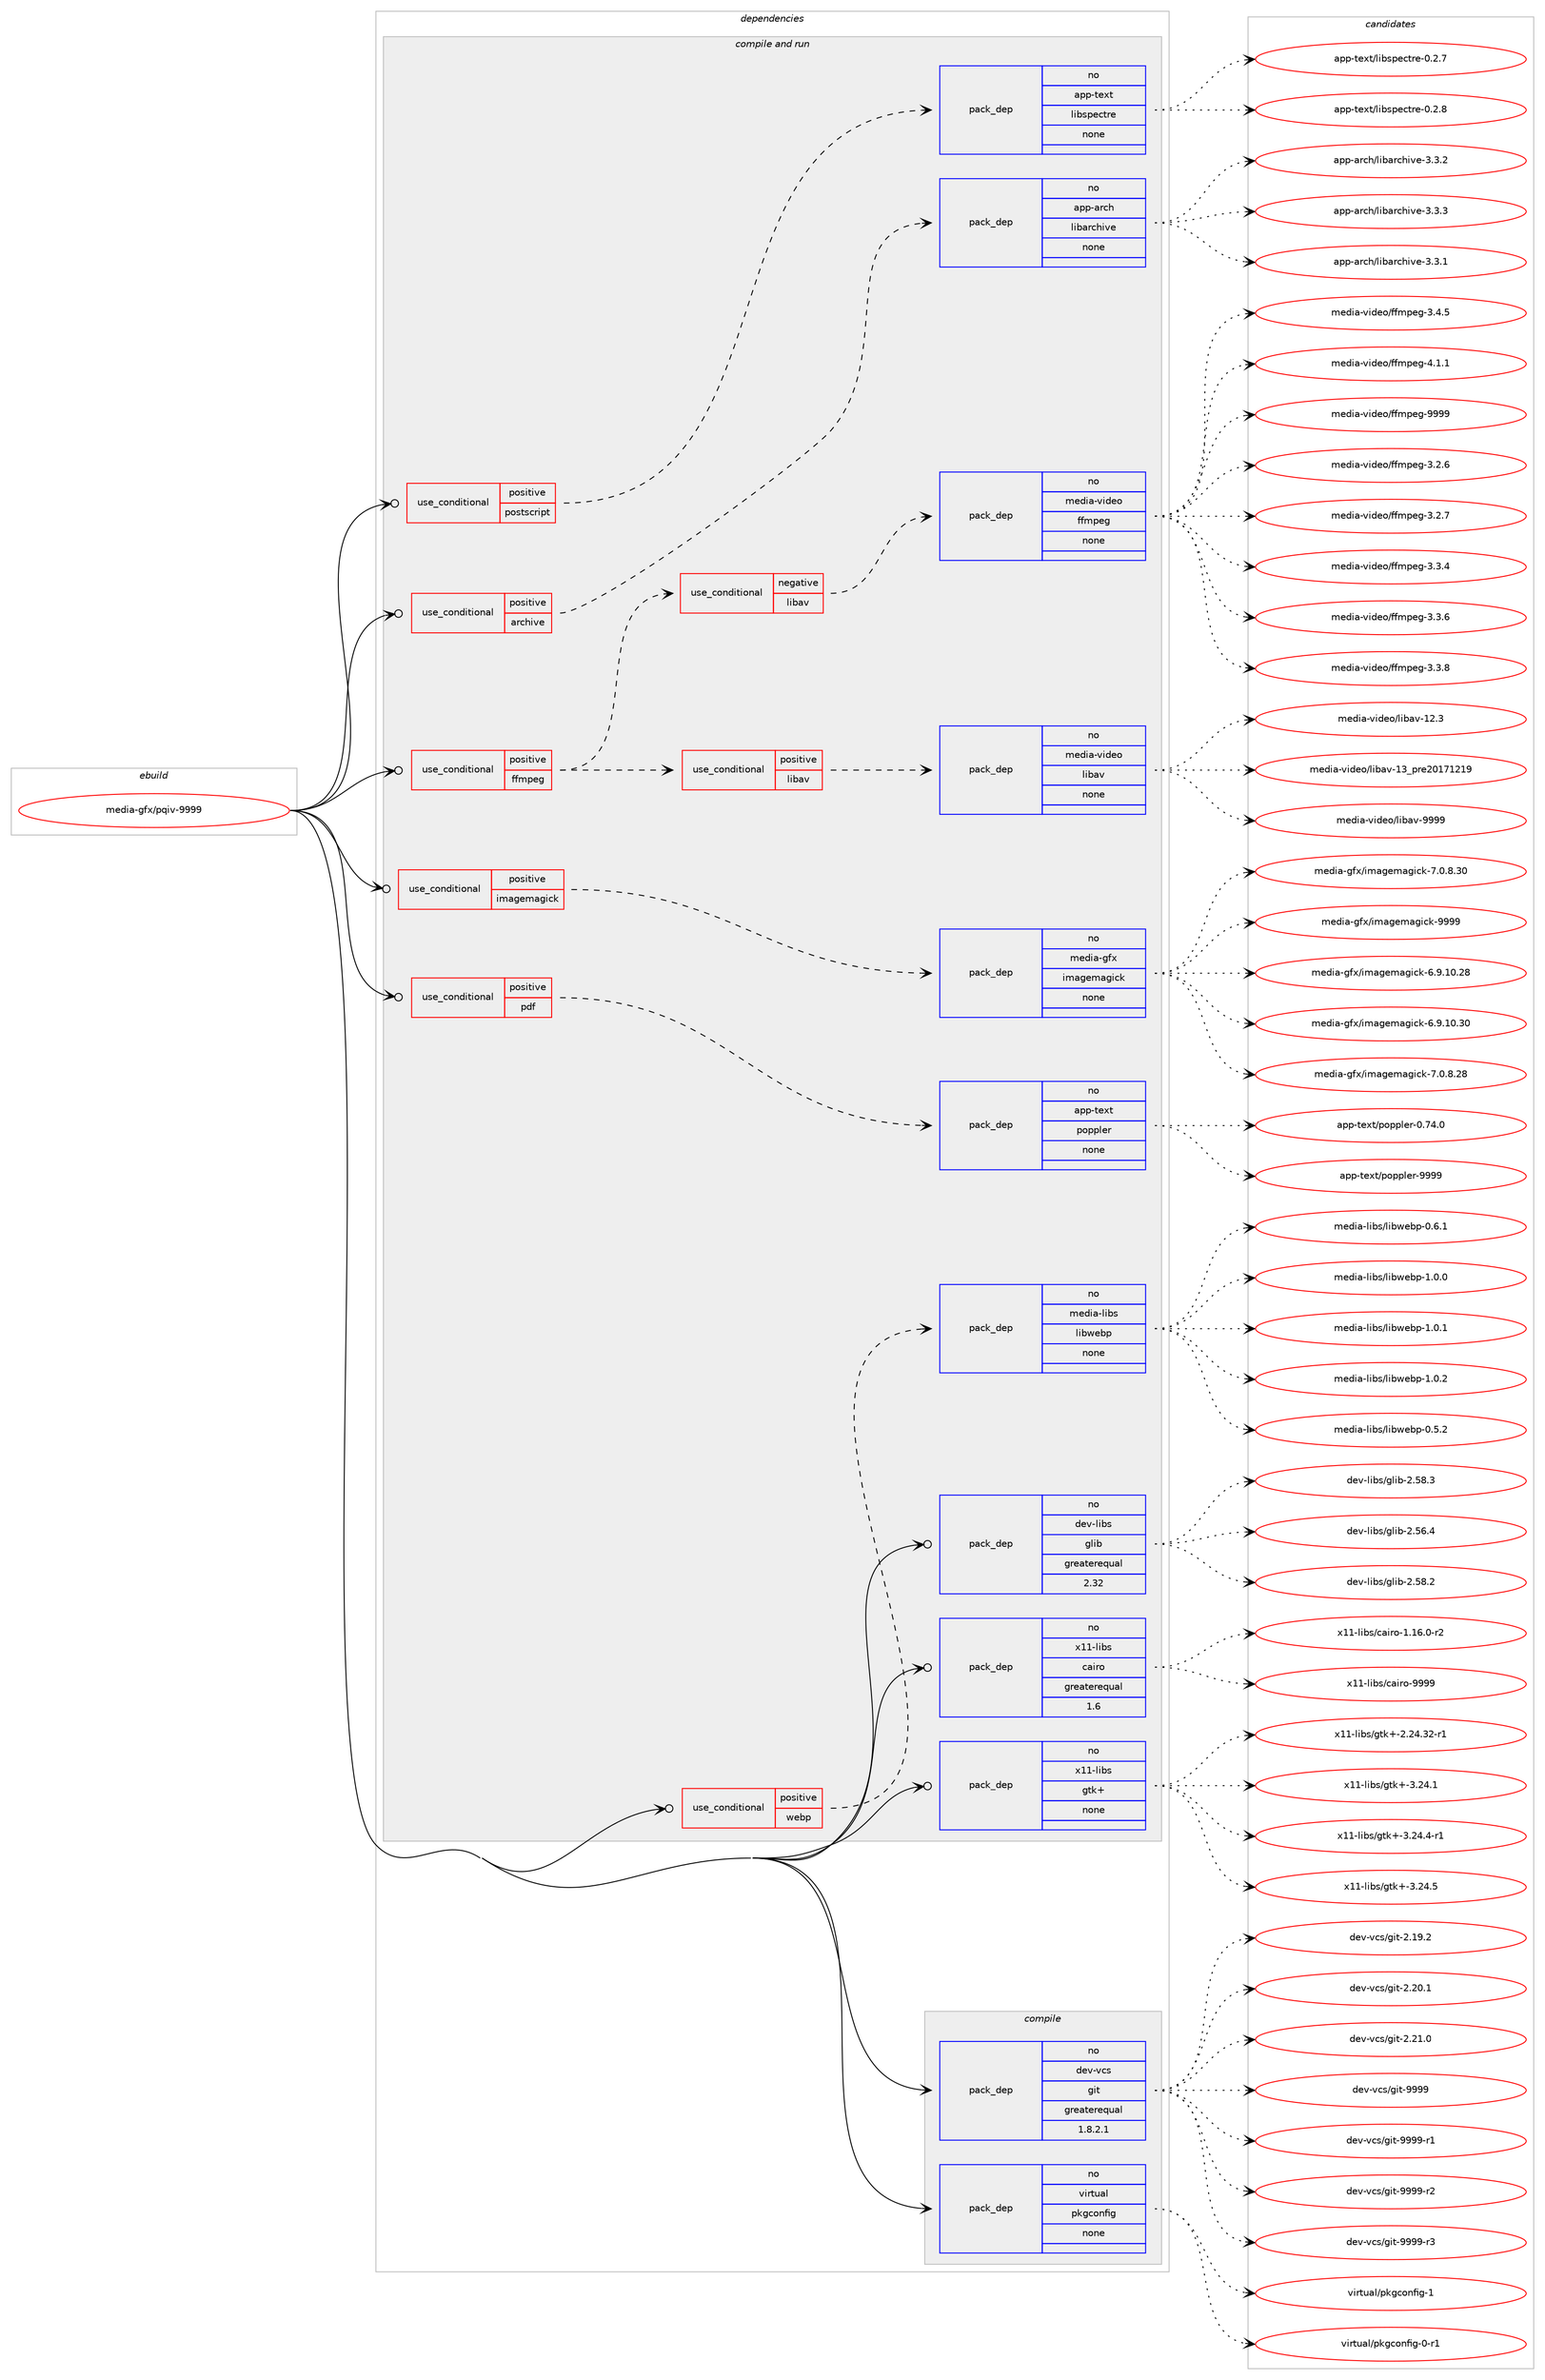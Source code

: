 digraph prolog {

# *************
# Graph options
# *************

newrank=true;
concentrate=true;
compound=true;
graph [rankdir=LR,fontname=Helvetica,fontsize=10,ranksep=1.5];#, ranksep=2.5, nodesep=0.2];
edge  [arrowhead=vee];
node  [fontname=Helvetica,fontsize=10];

# **********
# The ebuild
# **********

subgraph cluster_leftcol {
color=gray;
rank=same;
label=<<i>ebuild</i>>;
id [label="media-gfx/pqiv-9999", color=red, width=4, href="../media-gfx/pqiv-9999.svg"];
}

# ****************
# The dependencies
# ****************

subgraph cluster_midcol {
color=gray;
label=<<i>dependencies</i>>;
subgraph cluster_compile {
fillcolor="#eeeeee";
style=filled;
label=<<i>compile</i>>;
subgraph pack1148460 {
dependency1607320 [label=<<TABLE BORDER="0" CELLBORDER="1" CELLSPACING="0" CELLPADDING="4" WIDTH="220"><TR><TD ROWSPAN="6" CELLPADDING="30">pack_dep</TD></TR><TR><TD WIDTH="110">no</TD></TR><TR><TD>dev-vcs</TD></TR><TR><TD>git</TD></TR><TR><TD>greaterequal</TD></TR><TR><TD>1.8.2.1</TD></TR></TABLE>>, shape=none, color=blue];
}
id:e -> dependency1607320:w [weight=20,style="solid",arrowhead="vee"];
subgraph pack1148461 {
dependency1607321 [label=<<TABLE BORDER="0" CELLBORDER="1" CELLSPACING="0" CELLPADDING="4" WIDTH="220"><TR><TD ROWSPAN="6" CELLPADDING="30">pack_dep</TD></TR><TR><TD WIDTH="110">no</TD></TR><TR><TD>virtual</TD></TR><TR><TD>pkgconfig</TD></TR><TR><TD>none</TD></TR><TR><TD></TD></TR></TABLE>>, shape=none, color=blue];
}
id:e -> dependency1607321:w [weight=20,style="solid",arrowhead="vee"];
}
subgraph cluster_compileandrun {
fillcolor="#eeeeee";
style=filled;
label=<<i>compile and run</i>>;
subgraph cond433239 {
dependency1607322 [label=<<TABLE BORDER="0" CELLBORDER="1" CELLSPACING="0" CELLPADDING="4"><TR><TD ROWSPAN="3" CELLPADDING="10">use_conditional</TD></TR><TR><TD>positive</TD></TR><TR><TD>archive</TD></TR></TABLE>>, shape=none, color=red];
subgraph pack1148462 {
dependency1607323 [label=<<TABLE BORDER="0" CELLBORDER="1" CELLSPACING="0" CELLPADDING="4" WIDTH="220"><TR><TD ROWSPAN="6" CELLPADDING="30">pack_dep</TD></TR><TR><TD WIDTH="110">no</TD></TR><TR><TD>app-arch</TD></TR><TR><TD>libarchive</TD></TR><TR><TD>none</TD></TR><TR><TD></TD></TR></TABLE>>, shape=none, color=blue];
}
dependency1607322:e -> dependency1607323:w [weight=20,style="dashed",arrowhead="vee"];
}
id:e -> dependency1607322:w [weight=20,style="solid",arrowhead="odotvee"];
subgraph cond433240 {
dependency1607324 [label=<<TABLE BORDER="0" CELLBORDER="1" CELLSPACING="0" CELLPADDING="4"><TR><TD ROWSPAN="3" CELLPADDING="10">use_conditional</TD></TR><TR><TD>positive</TD></TR><TR><TD>ffmpeg</TD></TR></TABLE>>, shape=none, color=red];
subgraph cond433241 {
dependency1607325 [label=<<TABLE BORDER="0" CELLBORDER="1" CELLSPACING="0" CELLPADDING="4"><TR><TD ROWSPAN="3" CELLPADDING="10">use_conditional</TD></TR><TR><TD>negative</TD></TR><TR><TD>libav</TD></TR></TABLE>>, shape=none, color=red];
subgraph pack1148463 {
dependency1607326 [label=<<TABLE BORDER="0" CELLBORDER="1" CELLSPACING="0" CELLPADDING="4" WIDTH="220"><TR><TD ROWSPAN="6" CELLPADDING="30">pack_dep</TD></TR><TR><TD WIDTH="110">no</TD></TR><TR><TD>media-video</TD></TR><TR><TD>ffmpeg</TD></TR><TR><TD>none</TD></TR><TR><TD></TD></TR></TABLE>>, shape=none, color=blue];
}
dependency1607325:e -> dependency1607326:w [weight=20,style="dashed",arrowhead="vee"];
}
dependency1607324:e -> dependency1607325:w [weight=20,style="dashed",arrowhead="vee"];
subgraph cond433242 {
dependency1607327 [label=<<TABLE BORDER="0" CELLBORDER="1" CELLSPACING="0" CELLPADDING="4"><TR><TD ROWSPAN="3" CELLPADDING="10">use_conditional</TD></TR><TR><TD>positive</TD></TR><TR><TD>libav</TD></TR></TABLE>>, shape=none, color=red];
subgraph pack1148464 {
dependency1607328 [label=<<TABLE BORDER="0" CELLBORDER="1" CELLSPACING="0" CELLPADDING="4" WIDTH="220"><TR><TD ROWSPAN="6" CELLPADDING="30">pack_dep</TD></TR><TR><TD WIDTH="110">no</TD></TR><TR><TD>media-video</TD></TR><TR><TD>libav</TD></TR><TR><TD>none</TD></TR><TR><TD></TD></TR></TABLE>>, shape=none, color=blue];
}
dependency1607327:e -> dependency1607328:w [weight=20,style="dashed",arrowhead="vee"];
}
dependency1607324:e -> dependency1607327:w [weight=20,style="dashed",arrowhead="vee"];
}
id:e -> dependency1607324:w [weight=20,style="solid",arrowhead="odotvee"];
subgraph cond433243 {
dependency1607329 [label=<<TABLE BORDER="0" CELLBORDER="1" CELLSPACING="0" CELLPADDING="4"><TR><TD ROWSPAN="3" CELLPADDING="10">use_conditional</TD></TR><TR><TD>positive</TD></TR><TR><TD>imagemagick</TD></TR></TABLE>>, shape=none, color=red];
subgraph pack1148465 {
dependency1607330 [label=<<TABLE BORDER="0" CELLBORDER="1" CELLSPACING="0" CELLPADDING="4" WIDTH="220"><TR><TD ROWSPAN="6" CELLPADDING="30">pack_dep</TD></TR><TR><TD WIDTH="110">no</TD></TR><TR><TD>media-gfx</TD></TR><TR><TD>imagemagick</TD></TR><TR><TD>none</TD></TR><TR><TD></TD></TR></TABLE>>, shape=none, color=blue];
}
dependency1607329:e -> dependency1607330:w [weight=20,style="dashed",arrowhead="vee"];
}
id:e -> dependency1607329:w [weight=20,style="solid",arrowhead="odotvee"];
subgraph cond433244 {
dependency1607331 [label=<<TABLE BORDER="0" CELLBORDER="1" CELLSPACING="0" CELLPADDING="4"><TR><TD ROWSPAN="3" CELLPADDING="10">use_conditional</TD></TR><TR><TD>positive</TD></TR><TR><TD>pdf</TD></TR></TABLE>>, shape=none, color=red];
subgraph pack1148466 {
dependency1607332 [label=<<TABLE BORDER="0" CELLBORDER="1" CELLSPACING="0" CELLPADDING="4" WIDTH="220"><TR><TD ROWSPAN="6" CELLPADDING="30">pack_dep</TD></TR><TR><TD WIDTH="110">no</TD></TR><TR><TD>app-text</TD></TR><TR><TD>poppler</TD></TR><TR><TD>none</TD></TR><TR><TD></TD></TR></TABLE>>, shape=none, color=blue];
}
dependency1607331:e -> dependency1607332:w [weight=20,style="dashed",arrowhead="vee"];
}
id:e -> dependency1607331:w [weight=20,style="solid",arrowhead="odotvee"];
subgraph cond433245 {
dependency1607333 [label=<<TABLE BORDER="0" CELLBORDER="1" CELLSPACING="0" CELLPADDING="4"><TR><TD ROWSPAN="3" CELLPADDING="10">use_conditional</TD></TR><TR><TD>positive</TD></TR><TR><TD>postscript</TD></TR></TABLE>>, shape=none, color=red];
subgraph pack1148467 {
dependency1607334 [label=<<TABLE BORDER="0" CELLBORDER="1" CELLSPACING="0" CELLPADDING="4" WIDTH="220"><TR><TD ROWSPAN="6" CELLPADDING="30">pack_dep</TD></TR><TR><TD WIDTH="110">no</TD></TR><TR><TD>app-text</TD></TR><TR><TD>libspectre</TD></TR><TR><TD>none</TD></TR><TR><TD></TD></TR></TABLE>>, shape=none, color=blue];
}
dependency1607333:e -> dependency1607334:w [weight=20,style="dashed",arrowhead="vee"];
}
id:e -> dependency1607333:w [weight=20,style="solid",arrowhead="odotvee"];
subgraph cond433246 {
dependency1607335 [label=<<TABLE BORDER="0" CELLBORDER="1" CELLSPACING="0" CELLPADDING="4"><TR><TD ROWSPAN="3" CELLPADDING="10">use_conditional</TD></TR><TR><TD>positive</TD></TR><TR><TD>webp</TD></TR></TABLE>>, shape=none, color=red];
subgraph pack1148468 {
dependency1607336 [label=<<TABLE BORDER="0" CELLBORDER="1" CELLSPACING="0" CELLPADDING="4" WIDTH="220"><TR><TD ROWSPAN="6" CELLPADDING="30">pack_dep</TD></TR><TR><TD WIDTH="110">no</TD></TR><TR><TD>media-libs</TD></TR><TR><TD>libwebp</TD></TR><TR><TD>none</TD></TR><TR><TD></TD></TR></TABLE>>, shape=none, color=blue];
}
dependency1607335:e -> dependency1607336:w [weight=20,style="dashed",arrowhead="vee"];
}
id:e -> dependency1607335:w [weight=20,style="solid",arrowhead="odotvee"];
subgraph pack1148469 {
dependency1607337 [label=<<TABLE BORDER="0" CELLBORDER="1" CELLSPACING="0" CELLPADDING="4" WIDTH="220"><TR><TD ROWSPAN="6" CELLPADDING="30">pack_dep</TD></TR><TR><TD WIDTH="110">no</TD></TR><TR><TD>dev-libs</TD></TR><TR><TD>glib</TD></TR><TR><TD>greaterequal</TD></TR><TR><TD>2.32</TD></TR></TABLE>>, shape=none, color=blue];
}
id:e -> dependency1607337:w [weight=20,style="solid",arrowhead="odotvee"];
subgraph pack1148470 {
dependency1607338 [label=<<TABLE BORDER="0" CELLBORDER="1" CELLSPACING="0" CELLPADDING="4" WIDTH="220"><TR><TD ROWSPAN="6" CELLPADDING="30">pack_dep</TD></TR><TR><TD WIDTH="110">no</TD></TR><TR><TD>x11-libs</TD></TR><TR><TD>cairo</TD></TR><TR><TD>greaterequal</TD></TR><TR><TD>1.6</TD></TR></TABLE>>, shape=none, color=blue];
}
id:e -> dependency1607338:w [weight=20,style="solid",arrowhead="odotvee"];
subgraph pack1148471 {
dependency1607339 [label=<<TABLE BORDER="0" CELLBORDER="1" CELLSPACING="0" CELLPADDING="4" WIDTH="220"><TR><TD ROWSPAN="6" CELLPADDING="30">pack_dep</TD></TR><TR><TD WIDTH="110">no</TD></TR><TR><TD>x11-libs</TD></TR><TR><TD>gtk+</TD></TR><TR><TD>none</TD></TR><TR><TD></TD></TR></TABLE>>, shape=none, color=blue];
}
id:e -> dependency1607339:w [weight=20,style="solid",arrowhead="odotvee"];
}
subgraph cluster_run {
fillcolor="#eeeeee";
style=filled;
label=<<i>run</i>>;
}
}

# **************
# The candidates
# **************

subgraph cluster_choices {
rank=same;
color=gray;
label=<<i>candidates</i>>;

subgraph choice1148460 {
color=black;
nodesep=1;
choice10010111845118991154710310511645504649574650 [label="dev-vcs/git-2.19.2", color=red, width=4,href="../dev-vcs/git-2.19.2.svg"];
choice10010111845118991154710310511645504650484649 [label="dev-vcs/git-2.20.1", color=red, width=4,href="../dev-vcs/git-2.20.1.svg"];
choice10010111845118991154710310511645504650494648 [label="dev-vcs/git-2.21.0", color=red, width=4,href="../dev-vcs/git-2.21.0.svg"];
choice1001011184511899115471031051164557575757 [label="dev-vcs/git-9999", color=red, width=4,href="../dev-vcs/git-9999.svg"];
choice10010111845118991154710310511645575757574511449 [label="dev-vcs/git-9999-r1", color=red, width=4,href="../dev-vcs/git-9999-r1.svg"];
choice10010111845118991154710310511645575757574511450 [label="dev-vcs/git-9999-r2", color=red, width=4,href="../dev-vcs/git-9999-r2.svg"];
choice10010111845118991154710310511645575757574511451 [label="dev-vcs/git-9999-r3", color=red, width=4,href="../dev-vcs/git-9999-r3.svg"];
dependency1607320:e -> choice10010111845118991154710310511645504649574650:w [style=dotted,weight="100"];
dependency1607320:e -> choice10010111845118991154710310511645504650484649:w [style=dotted,weight="100"];
dependency1607320:e -> choice10010111845118991154710310511645504650494648:w [style=dotted,weight="100"];
dependency1607320:e -> choice1001011184511899115471031051164557575757:w [style=dotted,weight="100"];
dependency1607320:e -> choice10010111845118991154710310511645575757574511449:w [style=dotted,weight="100"];
dependency1607320:e -> choice10010111845118991154710310511645575757574511450:w [style=dotted,weight="100"];
dependency1607320:e -> choice10010111845118991154710310511645575757574511451:w [style=dotted,weight="100"];
}
subgraph choice1148461 {
color=black;
nodesep=1;
choice11810511411611797108471121071039911111010210510345484511449 [label="virtual/pkgconfig-0-r1", color=red, width=4,href="../virtual/pkgconfig-0-r1.svg"];
choice1181051141161179710847112107103991111101021051034549 [label="virtual/pkgconfig-1", color=red, width=4,href="../virtual/pkgconfig-1.svg"];
dependency1607321:e -> choice11810511411611797108471121071039911111010210510345484511449:w [style=dotted,weight="100"];
dependency1607321:e -> choice1181051141161179710847112107103991111101021051034549:w [style=dotted,weight="100"];
}
subgraph choice1148462 {
color=black;
nodesep=1;
choice9711211245971149910447108105989711499104105118101455146514649 [label="app-arch/libarchive-3.3.1", color=red, width=4,href="../app-arch/libarchive-3.3.1.svg"];
choice9711211245971149910447108105989711499104105118101455146514650 [label="app-arch/libarchive-3.3.2", color=red, width=4,href="../app-arch/libarchive-3.3.2.svg"];
choice9711211245971149910447108105989711499104105118101455146514651 [label="app-arch/libarchive-3.3.3", color=red, width=4,href="../app-arch/libarchive-3.3.3.svg"];
dependency1607323:e -> choice9711211245971149910447108105989711499104105118101455146514649:w [style=dotted,weight="100"];
dependency1607323:e -> choice9711211245971149910447108105989711499104105118101455146514650:w [style=dotted,weight="100"];
dependency1607323:e -> choice9711211245971149910447108105989711499104105118101455146514651:w [style=dotted,weight="100"];
}
subgraph choice1148463 {
color=black;
nodesep=1;
choice109101100105974511810510010111147102102109112101103455146504654 [label="media-video/ffmpeg-3.2.6", color=red, width=4,href="../media-video/ffmpeg-3.2.6.svg"];
choice109101100105974511810510010111147102102109112101103455146504655 [label="media-video/ffmpeg-3.2.7", color=red, width=4,href="../media-video/ffmpeg-3.2.7.svg"];
choice109101100105974511810510010111147102102109112101103455146514652 [label="media-video/ffmpeg-3.3.4", color=red, width=4,href="../media-video/ffmpeg-3.3.4.svg"];
choice109101100105974511810510010111147102102109112101103455146514654 [label="media-video/ffmpeg-3.3.6", color=red, width=4,href="../media-video/ffmpeg-3.3.6.svg"];
choice109101100105974511810510010111147102102109112101103455146514656 [label="media-video/ffmpeg-3.3.8", color=red, width=4,href="../media-video/ffmpeg-3.3.8.svg"];
choice109101100105974511810510010111147102102109112101103455146524653 [label="media-video/ffmpeg-3.4.5", color=red, width=4,href="../media-video/ffmpeg-3.4.5.svg"];
choice109101100105974511810510010111147102102109112101103455246494649 [label="media-video/ffmpeg-4.1.1", color=red, width=4,href="../media-video/ffmpeg-4.1.1.svg"];
choice1091011001059745118105100101111471021021091121011034557575757 [label="media-video/ffmpeg-9999", color=red, width=4,href="../media-video/ffmpeg-9999.svg"];
dependency1607326:e -> choice109101100105974511810510010111147102102109112101103455146504654:w [style=dotted,weight="100"];
dependency1607326:e -> choice109101100105974511810510010111147102102109112101103455146504655:w [style=dotted,weight="100"];
dependency1607326:e -> choice109101100105974511810510010111147102102109112101103455146514652:w [style=dotted,weight="100"];
dependency1607326:e -> choice109101100105974511810510010111147102102109112101103455146514654:w [style=dotted,weight="100"];
dependency1607326:e -> choice109101100105974511810510010111147102102109112101103455146514656:w [style=dotted,weight="100"];
dependency1607326:e -> choice109101100105974511810510010111147102102109112101103455146524653:w [style=dotted,weight="100"];
dependency1607326:e -> choice109101100105974511810510010111147102102109112101103455246494649:w [style=dotted,weight="100"];
dependency1607326:e -> choice1091011001059745118105100101111471021021091121011034557575757:w [style=dotted,weight="100"];
}
subgraph choice1148464 {
color=black;
nodesep=1;
choice10910110010597451181051001011114710810598971184549504651 [label="media-video/libav-12.3", color=red, width=4,href="../media-video/libav-12.3.svg"];
choice1091011001059745118105100101111471081059897118454951951121141015048495549504957 [label="media-video/libav-13_pre20171219", color=red, width=4,href="../media-video/libav-13_pre20171219.svg"];
choice10910110010597451181051001011114710810598971184557575757 [label="media-video/libav-9999", color=red, width=4,href="../media-video/libav-9999.svg"];
dependency1607328:e -> choice10910110010597451181051001011114710810598971184549504651:w [style=dotted,weight="100"];
dependency1607328:e -> choice1091011001059745118105100101111471081059897118454951951121141015048495549504957:w [style=dotted,weight="100"];
dependency1607328:e -> choice10910110010597451181051001011114710810598971184557575757:w [style=dotted,weight="100"];
}
subgraph choice1148465 {
color=black;
nodesep=1;
choice10910110010597451031021204710510997103101109971031059910745544657464948465056 [label="media-gfx/imagemagick-6.9.10.28", color=red, width=4,href="../media-gfx/imagemagick-6.9.10.28.svg"];
choice10910110010597451031021204710510997103101109971031059910745544657464948465148 [label="media-gfx/imagemagick-6.9.10.30", color=red, width=4,href="../media-gfx/imagemagick-6.9.10.30.svg"];
choice109101100105974510310212047105109971031011099710310599107455546484656465056 [label="media-gfx/imagemagick-7.0.8.28", color=red, width=4,href="../media-gfx/imagemagick-7.0.8.28.svg"];
choice109101100105974510310212047105109971031011099710310599107455546484656465148 [label="media-gfx/imagemagick-7.0.8.30", color=red, width=4,href="../media-gfx/imagemagick-7.0.8.30.svg"];
choice1091011001059745103102120471051099710310110997103105991074557575757 [label="media-gfx/imagemagick-9999", color=red, width=4,href="../media-gfx/imagemagick-9999.svg"];
dependency1607330:e -> choice10910110010597451031021204710510997103101109971031059910745544657464948465056:w [style=dotted,weight="100"];
dependency1607330:e -> choice10910110010597451031021204710510997103101109971031059910745544657464948465148:w [style=dotted,weight="100"];
dependency1607330:e -> choice109101100105974510310212047105109971031011099710310599107455546484656465056:w [style=dotted,weight="100"];
dependency1607330:e -> choice109101100105974510310212047105109971031011099710310599107455546484656465148:w [style=dotted,weight="100"];
dependency1607330:e -> choice1091011001059745103102120471051099710310110997103105991074557575757:w [style=dotted,weight="100"];
}
subgraph choice1148466 {
color=black;
nodesep=1;
choice97112112451161011201164711211111211210810111445484655524648 [label="app-text/poppler-0.74.0", color=red, width=4,href="../app-text/poppler-0.74.0.svg"];
choice9711211245116101120116471121111121121081011144557575757 [label="app-text/poppler-9999", color=red, width=4,href="../app-text/poppler-9999.svg"];
dependency1607332:e -> choice97112112451161011201164711211111211210810111445484655524648:w [style=dotted,weight="100"];
dependency1607332:e -> choice9711211245116101120116471121111121121081011144557575757:w [style=dotted,weight="100"];
}
subgraph choice1148467 {
color=black;
nodesep=1;
choice9711211245116101120116471081059811511210199116114101454846504655 [label="app-text/libspectre-0.2.7", color=red, width=4,href="../app-text/libspectre-0.2.7.svg"];
choice9711211245116101120116471081059811511210199116114101454846504656 [label="app-text/libspectre-0.2.8", color=red, width=4,href="../app-text/libspectre-0.2.8.svg"];
dependency1607334:e -> choice9711211245116101120116471081059811511210199116114101454846504655:w [style=dotted,weight="100"];
dependency1607334:e -> choice9711211245116101120116471081059811511210199116114101454846504656:w [style=dotted,weight="100"];
}
subgraph choice1148468 {
color=black;
nodesep=1;
choice109101100105974510810598115471081059811910198112454846534650 [label="media-libs/libwebp-0.5.2", color=red, width=4,href="../media-libs/libwebp-0.5.2.svg"];
choice109101100105974510810598115471081059811910198112454846544649 [label="media-libs/libwebp-0.6.1", color=red, width=4,href="../media-libs/libwebp-0.6.1.svg"];
choice109101100105974510810598115471081059811910198112454946484648 [label="media-libs/libwebp-1.0.0", color=red, width=4,href="../media-libs/libwebp-1.0.0.svg"];
choice109101100105974510810598115471081059811910198112454946484649 [label="media-libs/libwebp-1.0.1", color=red, width=4,href="../media-libs/libwebp-1.0.1.svg"];
choice109101100105974510810598115471081059811910198112454946484650 [label="media-libs/libwebp-1.0.2", color=red, width=4,href="../media-libs/libwebp-1.0.2.svg"];
dependency1607336:e -> choice109101100105974510810598115471081059811910198112454846534650:w [style=dotted,weight="100"];
dependency1607336:e -> choice109101100105974510810598115471081059811910198112454846544649:w [style=dotted,weight="100"];
dependency1607336:e -> choice109101100105974510810598115471081059811910198112454946484648:w [style=dotted,weight="100"];
dependency1607336:e -> choice109101100105974510810598115471081059811910198112454946484649:w [style=dotted,weight="100"];
dependency1607336:e -> choice109101100105974510810598115471081059811910198112454946484650:w [style=dotted,weight="100"];
}
subgraph choice1148469 {
color=black;
nodesep=1;
choice1001011184510810598115471031081059845504653544652 [label="dev-libs/glib-2.56.4", color=red, width=4,href="../dev-libs/glib-2.56.4.svg"];
choice1001011184510810598115471031081059845504653564650 [label="dev-libs/glib-2.58.2", color=red, width=4,href="../dev-libs/glib-2.58.2.svg"];
choice1001011184510810598115471031081059845504653564651 [label="dev-libs/glib-2.58.3", color=red, width=4,href="../dev-libs/glib-2.58.3.svg"];
dependency1607337:e -> choice1001011184510810598115471031081059845504653544652:w [style=dotted,weight="100"];
dependency1607337:e -> choice1001011184510810598115471031081059845504653564650:w [style=dotted,weight="100"];
dependency1607337:e -> choice1001011184510810598115471031081059845504653564651:w [style=dotted,weight="100"];
}
subgraph choice1148470 {
color=black;
nodesep=1;
choice12049494510810598115479997105114111454946495446484511450 [label="x11-libs/cairo-1.16.0-r2", color=red, width=4,href="../x11-libs/cairo-1.16.0-r2.svg"];
choice120494945108105981154799971051141114557575757 [label="x11-libs/cairo-9999", color=red, width=4,href="../x11-libs/cairo-9999.svg"];
dependency1607338:e -> choice12049494510810598115479997105114111454946495446484511450:w [style=dotted,weight="100"];
dependency1607338:e -> choice120494945108105981154799971051141114557575757:w [style=dotted,weight="100"];
}
subgraph choice1148471 {
color=black;
nodesep=1;
choice12049494510810598115471031161074345504650524651504511449 [label="x11-libs/gtk+-2.24.32-r1", color=red, width=4,href="../x11-libs/gtk+-2.24.32-r1.svg"];
choice12049494510810598115471031161074345514650524649 [label="x11-libs/gtk+-3.24.1", color=red, width=4,href="../x11-libs/gtk+-3.24.1.svg"];
choice120494945108105981154710311610743455146505246524511449 [label="x11-libs/gtk+-3.24.4-r1", color=red, width=4,href="../x11-libs/gtk+-3.24.4-r1.svg"];
choice12049494510810598115471031161074345514650524653 [label="x11-libs/gtk+-3.24.5", color=red, width=4,href="../x11-libs/gtk+-3.24.5.svg"];
dependency1607339:e -> choice12049494510810598115471031161074345504650524651504511449:w [style=dotted,weight="100"];
dependency1607339:e -> choice12049494510810598115471031161074345514650524649:w [style=dotted,weight="100"];
dependency1607339:e -> choice120494945108105981154710311610743455146505246524511449:w [style=dotted,weight="100"];
dependency1607339:e -> choice12049494510810598115471031161074345514650524653:w [style=dotted,weight="100"];
}
}

}
